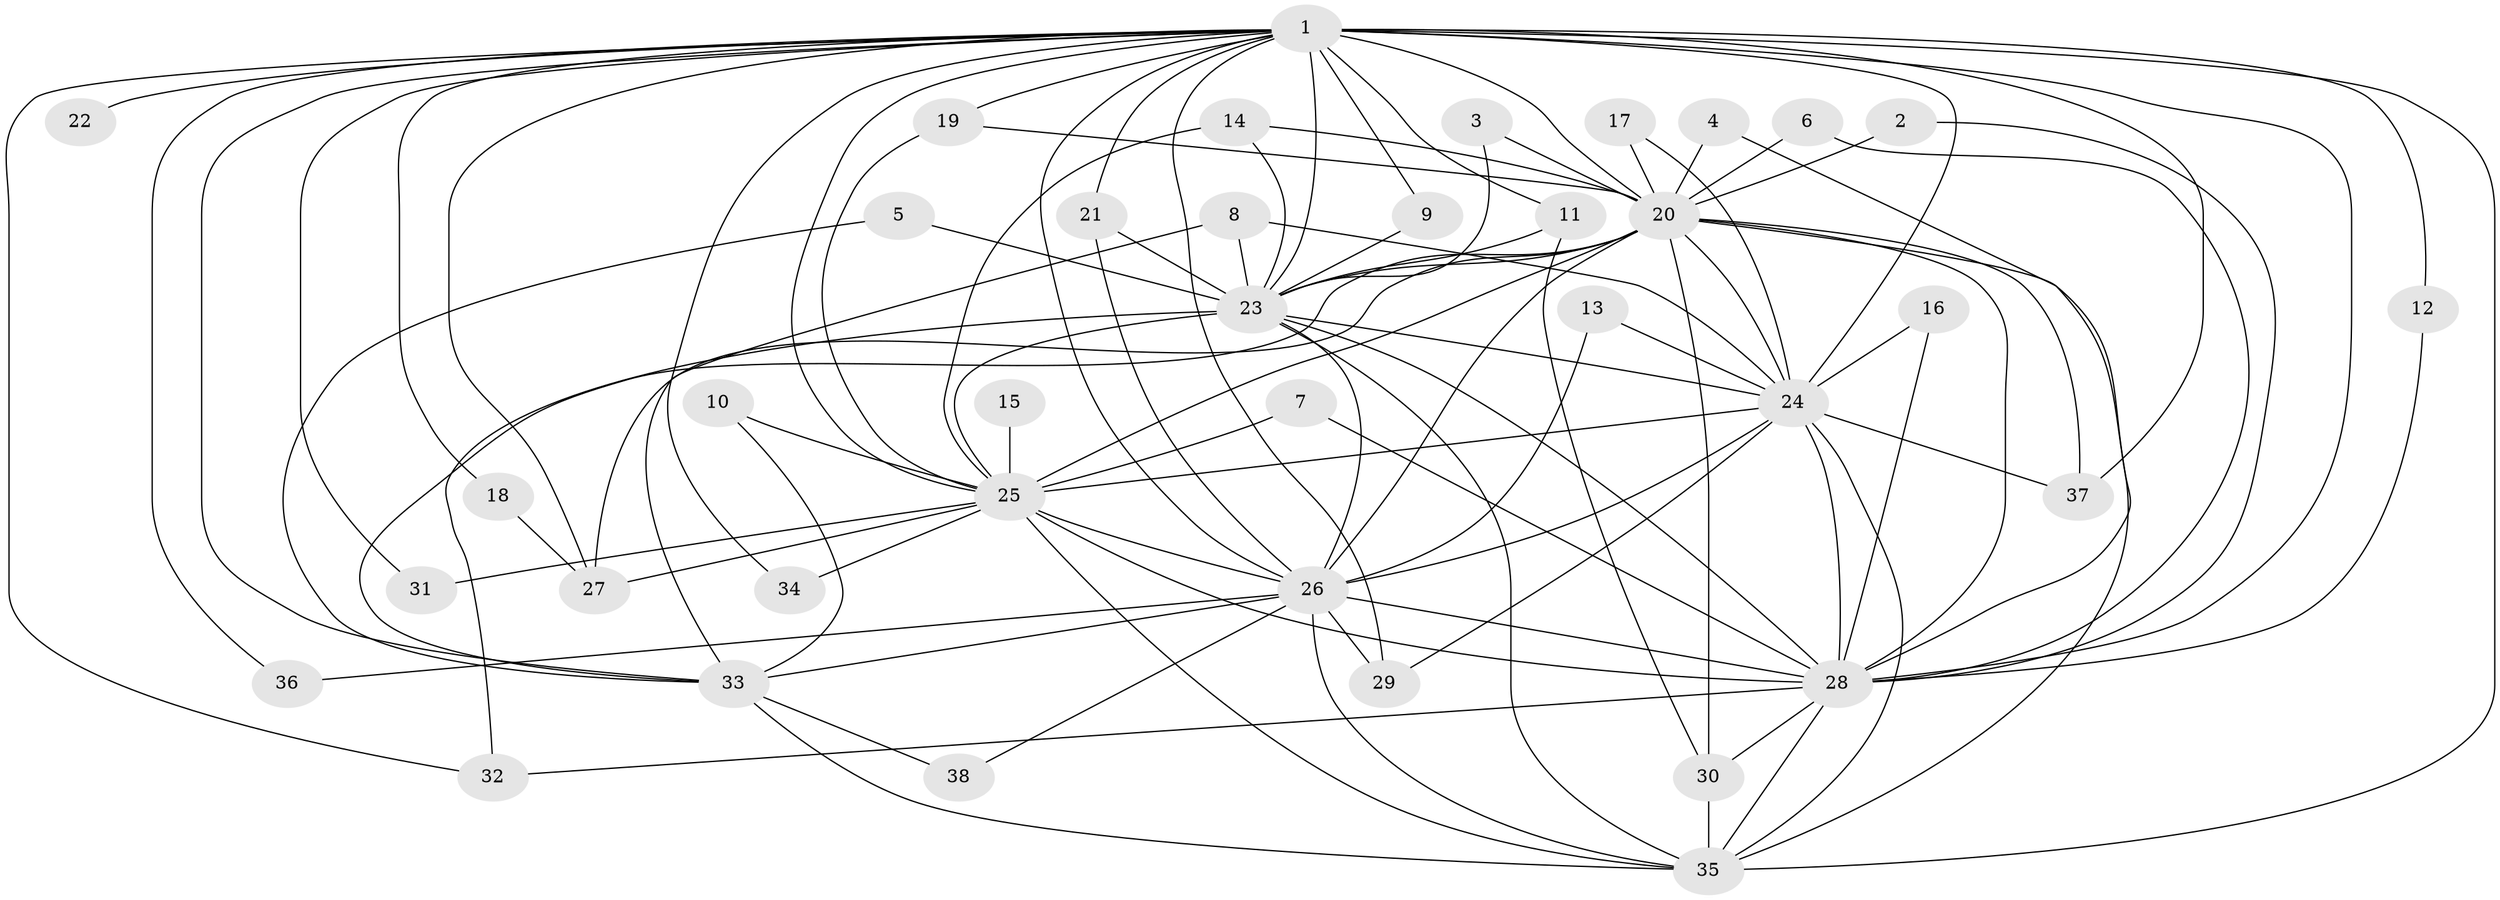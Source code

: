 // original degree distribution, {16: 0.014084507042253521, 23: 0.028169014084507043, 18: 0.014084507042253521, 20: 0.04225352112676056, 12: 0.014084507042253521, 10: 0.014084507042253521, 22: 0.014084507042253521, 8: 0.014084507042253521, 2: 0.6056338028169014, 3: 0.16901408450704225, 4: 0.07042253521126761}
// Generated by graph-tools (version 1.1) at 2025/25/03/09/25 03:25:40]
// undirected, 38 vertices, 98 edges
graph export_dot {
graph [start="1"]
  node [color=gray90,style=filled];
  1;
  2;
  3;
  4;
  5;
  6;
  7;
  8;
  9;
  10;
  11;
  12;
  13;
  14;
  15;
  16;
  17;
  18;
  19;
  20;
  21;
  22;
  23;
  24;
  25;
  26;
  27;
  28;
  29;
  30;
  31;
  32;
  33;
  34;
  35;
  36;
  37;
  38;
  1 -- 9 [weight=1.0];
  1 -- 11 [weight=1.0];
  1 -- 12 [weight=1.0];
  1 -- 18 [weight=1.0];
  1 -- 19 [weight=1.0];
  1 -- 20 [weight=4.0];
  1 -- 21 [weight=1.0];
  1 -- 22 [weight=1.0];
  1 -- 23 [weight=2.0];
  1 -- 24 [weight=3.0];
  1 -- 25 [weight=2.0];
  1 -- 26 [weight=3.0];
  1 -- 27 [weight=1.0];
  1 -- 28 [weight=2.0];
  1 -- 29 [weight=1.0];
  1 -- 31 [weight=1.0];
  1 -- 32 [weight=1.0];
  1 -- 33 [weight=1.0];
  1 -- 34 [weight=1.0];
  1 -- 35 [weight=2.0];
  1 -- 36 [weight=1.0];
  1 -- 37 [weight=2.0];
  2 -- 20 [weight=1.0];
  2 -- 28 [weight=1.0];
  3 -- 20 [weight=1.0];
  3 -- 23 [weight=1.0];
  4 -- 20 [weight=1.0];
  4 -- 28 [weight=1.0];
  5 -- 23 [weight=1.0];
  5 -- 33 [weight=1.0];
  6 -- 20 [weight=1.0];
  6 -- 28 [weight=1.0];
  7 -- 25 [weight=1.0];
  7 -- 28 [weight=1.0];
  8 -- 23 [weight=1.0];
  8 -- 24 [weight=1.0];
  8 -- 33 [weight=1.0];
  9 -- 23 [weight=1.0];
  10 -- 25 [weight=1.0];
  10 -- 33 [weight=1.0];
  11 -- 23 [weight=1.0];
  11 -- 30 [weight=1.0];
  12 -- 28 [weight=1.0];
  13 -- 24 [weight=1.0];
  13 -- 26 [weight=1.0];
  14 -- 20 [weight=1.0];
  14 -- 23 [weight=1.0];
  14 -- 25 [weight=1.0];
  15 -- 25 [weight=1.0];
  16 -- 24 [weight=1.0];
  16 -- 28 [weight=1.0];
  17 -- 20 [weight=1.0];
  17 -- 24 [weight=1.0];
  18 -- 27 [weight=1.0];
  19 -- 20 [weight=1.0];
  19 -- 25 [weight=1.0];
  20 -- 23 [weight=2.0];
  20 -- 24 [weight=2.0];
  20 -- 25 [weight=2.0];
  20 -- 26 [weight=3.0];
  20 -- 27 [weight=1.0];
  20 -- 28 [weight=3.0];
  20 -- 30 [weight=2.0];
  20 -- 33 [weight=1.0];
  20 -- 35 [weight=2.0];
  20 -- 37 [weight=1.0];
  21 -- 23 [weight=1.0];
  21 -- 26 [weight=1.0];
  23 -- 24 [weight=1.0];
  23 -- 25 [weight=1.0];
  23 -- 26 [weight=2.0];
  23 -- 28 [weight=2.0];
  23 -- 32 [weight=1.0];
  23 -- 35 [weight=1.0];
  24 -- 25 [weight=2.0];
  24 -- 26 [weight=2.0];
  24 -- 28 [weight=1.0];
  24 -- 29 [weight=1.0];
  24 -- 35 [weight=1.0];
  24 -- 37 [weight=1.0];
  25 -- 26 [weight=1.0];
  25 -- 27 [weight=1.0];
  25 -- 28 [weight=3.0];
  25 -- 31 [weight=1.0];
  25 -- 34 [weight=1.0];
  25 -- 35 [weight=1.0];
  26 -- 28 [weight=2.0];
  26 -- 29 [weight=2.0];
  26 -- 33 [weight=1.0];
  26 -- 35 [weight=3.0];
  26 -- 36 [weight=1.0];
  26 -- 38 [weight=1.0];
  28 -- 30 [weight=1.0];
  28 -- 32 [weight=1.0];
  28 -- 35 [weight=1.0];
  30 -- 35 [weight=1.0];
  33 -- 35 [weight=1.0];
  33 -- 38 [weight=1.0];
}
